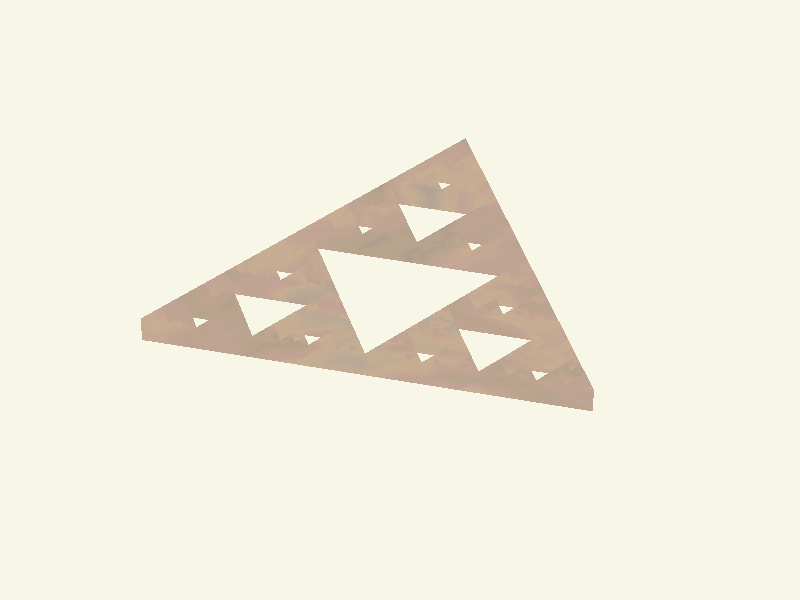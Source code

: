 //SIERPINSKI FRACTAL

//Files with predefined colors and textures
#include "colors.inc"
#include "glass.inc"
#include "golds.inc"
#include "metals.inc"
#include "stones.inc"
#include "woods.inc"

//Place the camera
camera {
  sky <0,0,1>          //Don't change this
  direction <-1,0,0>   //Don't change this  
  right <-4/3,0,0>     //Don't change this
  location  <10,10,10>  
  look_at   <0,0,0>    
  angle 10             
}

global_settings { ambient_light White } 

light_source {
  <10,0,10>          
  color White*3
}        

background { color White }

//Define the coordinates of the three vertices of a triangle
#declare p1 = <cos(90*pi/180),sin(90*pi/180),0>;
#declare p2 = <cos(210*pi/180),sin(210*pi/180),0>;
#declare p3 = <cos(330*pi/180),sin(330*pi/180),0>;

//Define the triangle
#declare height=.1;
#declare mytriangle = union{
    polygon { 4, p1,p2,p3,p1}
    polygon { 4, p1+height,p2+height,p3+height,p1+height}
    polygon { 5, p1,p2,p2+height,p1+height,p1 }
    polygon { 5, p2,p3,p3+height,p2+height,p2}
    polygon { 5, p3,p1,p1+height,p3+height,p3}
  }

#declare counter=1;

//Make a loop in which the triangle is shrunk and translated toward each corner
#while(counter < 8)
  #declare mytriangle=union{
    object{mytriangle scale <.5,.5,1> translate .5*p1}
    object{mytriangle scale <.5,.5,1> translate .5*p2}
    object{mytriangle scale <.5,.5,1> translate .5*p3}
}
  #declare counter=counter+1;
#end

//Display the triangle
object{mytriangle texture {T_Stone1}}

plane { <0,0,1>,0 texture{T_Silver_1A}}
